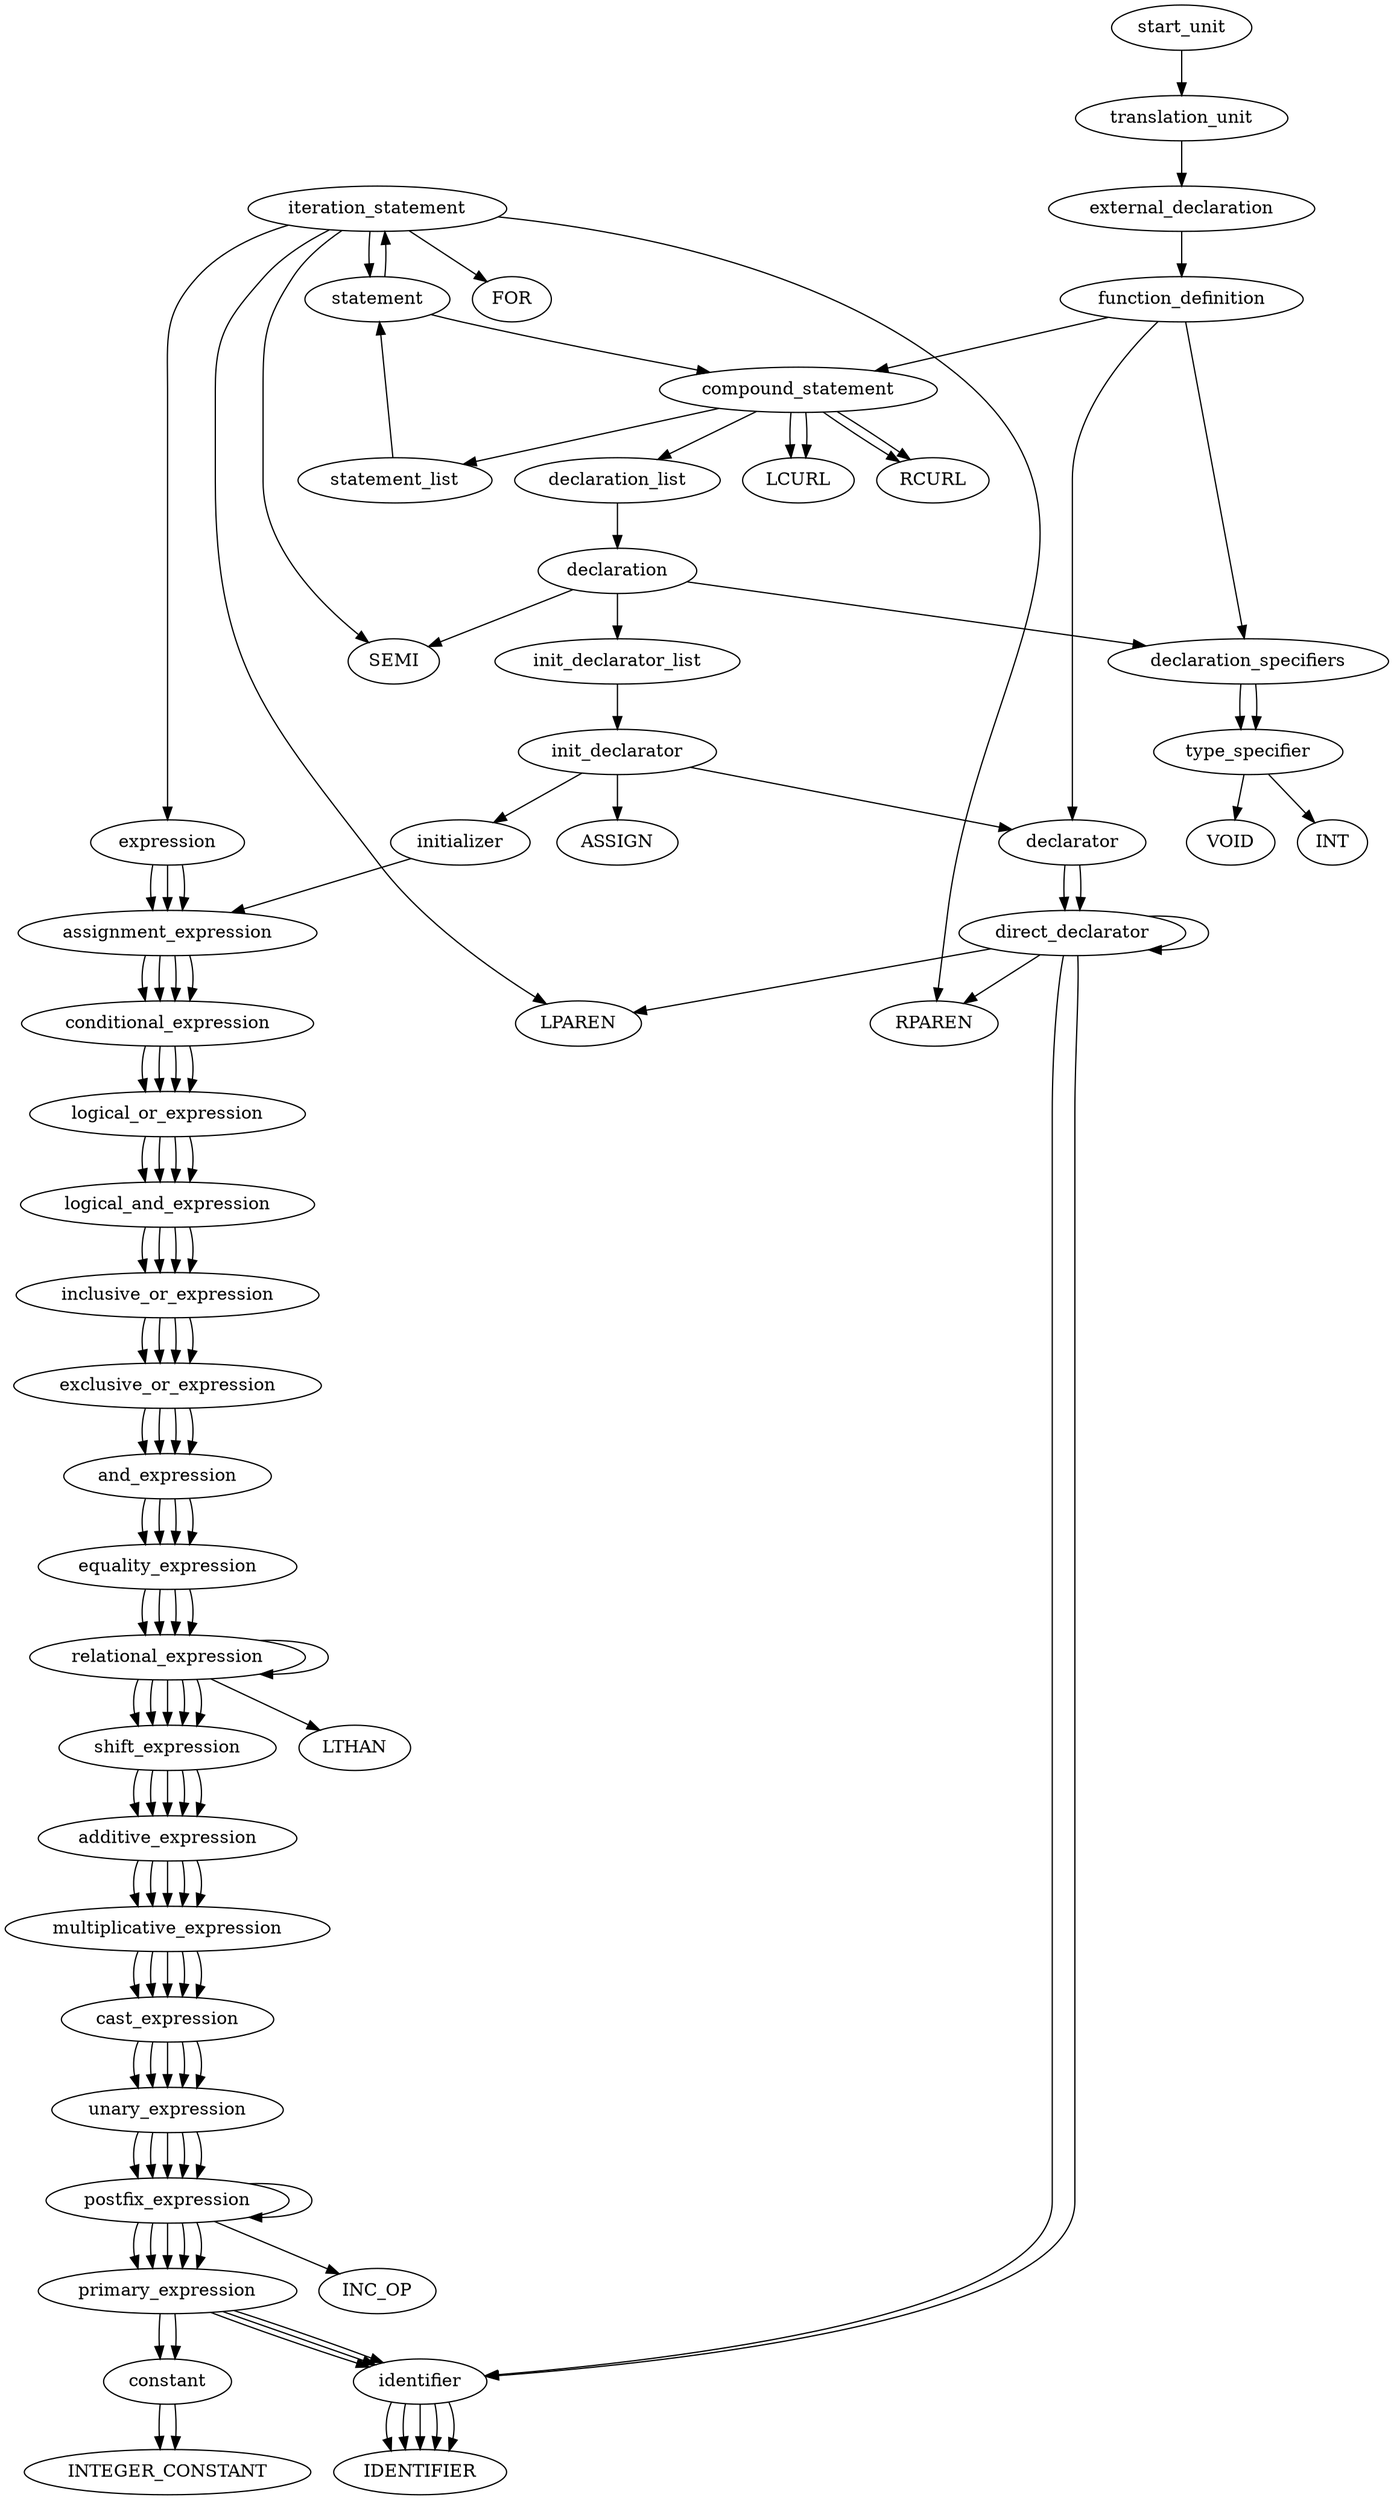 digraph{
type_specifier -> VOID;
declaration_specifiers -> type_specifier;
identifier -> IDENTIFIER;
direct_declarator -> identifier;
direct_declarator -> {direct_declarator LPAREN RPAREN};
declarator -> direct_declarator;
type_specifier -> INT;
declaration_specifiers -> type_specifier;
identifier -> IDENTIFIER;
direct_declarator -> identifier;
declarator -> direct_declarator;
constant -> INTEGER_CONSTANT;
primary_expression -> constant;
postfix_expression -> primary_expression;
unary_expression -> postfix_expression;
cast_expression -> unary_expression;
multiplicative_expression -> cast_expression;
additive_expression -> multiplicative_expression;
shift_expression -> additive_expression;
relational_expression -> shift_expression;
equality_expression -> relational_expression;
and_expression -> equality_expression;
exclusive_or_expression -> and_expression;
inclusive_or_expression -> exclusive_or_expression;
logical_and_expression -> inclusive_or_expression;
logical_or_expression -> logical_and_expression;
conditional_expression -> logical_or_expression;
assignment_expression -> conditional_expression;
initializer -> assignment_expression;
init_declarator -> {declarator ASSIGN initializer};
init_declarator_list -> init_declarator;
declaration -> {declaration_specifiers init_declarator_list SEMI};
declaration_list -> declaration;
identifier -> IDENTIFIER;
primary_expression -> identifier;
postfix_expression -> primary_expression;
unary_expression -> postfix_expression;
cast_expression -> unary_expression;
multiplicative_expression -> cast_expression;
additive_expression -> multiplicative_expression;
shift_expression -> additive_expression;
relational_expression -> shift_expression;
equality_expression -> relational_expression;
and_expression -> equality_expression;
exclusive_or_expression -> and_expression;
inclusive_or_expression -> exclusive_or_expression;
logical_and_expression -> inclusive_or_expression;
logical_or_expression -> logical_and_expression;
conditional_expression -> logical_or_expression;
assignment_expression -> conditional_expression;
expression -> assignment_expression;
identifier -> IDENTIFIER;
primary_expression -> identifier;
postfix_expression -> primary_expression;
unary_expression -> postfix_expression;
cast_expression -> unary_expression;
multiplicative_expression -> cast_expression;
additive_expression -> multiplicative_expression;
shift_expression -> additive_expression;
relational_expression -> shift_expression;
constant -> INTEGER_CONSTANT;
primary_expression -> constant;
postfix_expression -> primary_expression;
unary_expression -> postfix_expression;
cast_expression -> unary_expression;
multiplicative_expression -> cast_expression;
additive_expression -> multiplicative_expression;
shift_expression -> additive_expression;
relational_expression -> {relational_expression LTHAN shift_expression};
equality_expression -> relational_expression;
and_expression -> equality_expression;
exclusive_or_expression -> and_expression;
inclusive_or_expression -> exclusive_or_expression;
logical_and_expression -> inclusive_or_expression;
logical_or_expression -> logical_and_expression;
conditional_expression -> logical_or_expression;
assignment_expression -> conditional_expression;
expression -> assignment_expression;
identifier -> IDENTIFIER;
primary_expression -> identifier;
postfix_expression -> primary_expression;
postfix_expression -> {postfix_expression INC_OP};
unary_expression -> postfix_expression;
cast_expression -> unary_expression;
multiplicative_expression -> cast_expression;
additive_expression -> multiplicative_expression;
shift_expression -> additive_expression;
relational_expression -> shift_expression;
equality_expression -> relational_expression;
and_expression -> equality_expression;
exclusive_or_expression -> and_expression;
inclusive_or_expression -> exclusive_or_expression;
logical_and_expression -> inclusive_or_expression;
logical_or_expression -> logical_and_expression;
conditional_expression -> logical_or_expression;
assignment_expression -> conditional_expression;
expression -> assignment_expression;
compound_statement -> {LCURL RCURL};
statement -> compound_statement;
iteration_statement -> {FOR LPAREN expression SEMI expression SEMI expression RPAREN statement};
statement -> iteration_statement;
statement_list -> statement;
compound_statement -> {LCURL declaration_list statement_list RCURL};
function_definition -> {declaration_specifiers declarator compound_statement};
external_declaration -> function_definition;
translation_unit -> external_declaration;
start_unit -> translation_unit;
}

